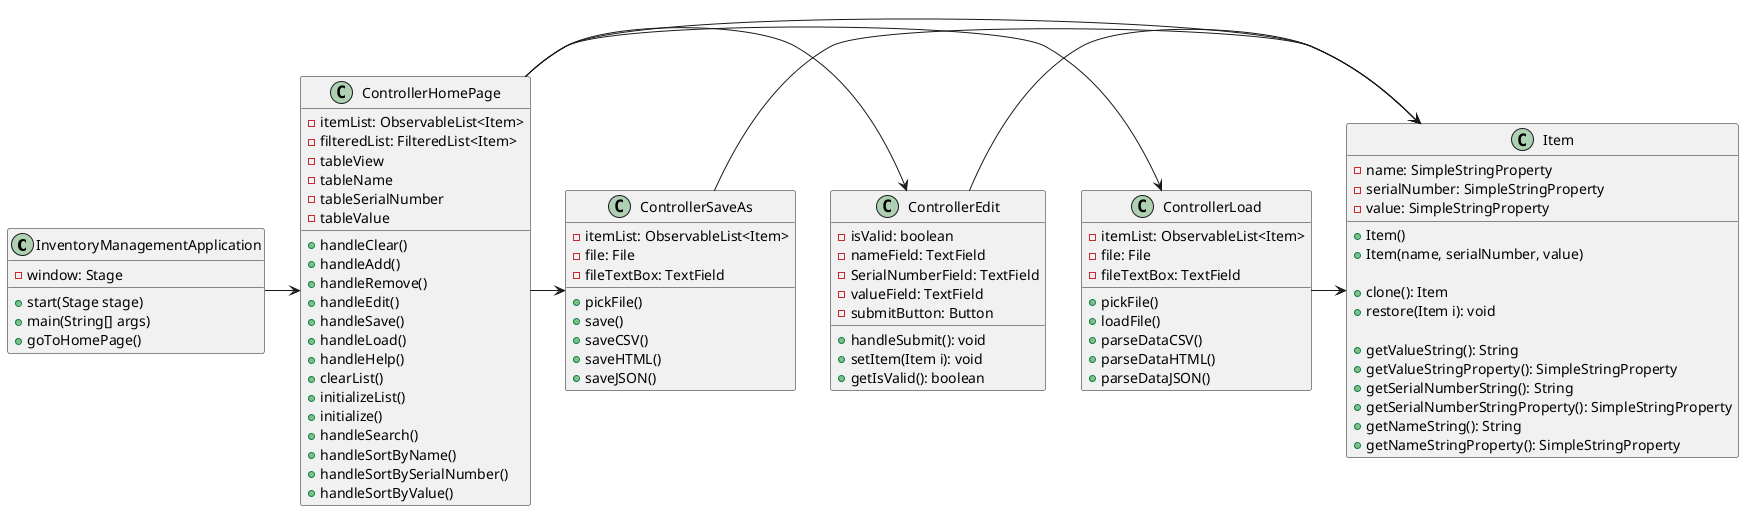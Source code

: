 @startuml

class InventoryManagementApplication {
    -window: Stage

    +start(Stage stage)
    +main(String[] args)
    +goToHomePage()
}

class Item {
    -name: SimpleStringProperty
    -serialNumber: SimpleStringProperty
    -value: SimpleStringProperty

    +Item()
    +Item(name, serialNumber, value)

    +clone(): Item
    +restore(Item i): void

    +getValueString(): String
    +getValueStringProperty(): SimpleStringProperty
    +getSerialNumberString(): String
    +getSerialNumberStringProperty(): SimpleStringProperty
    +getNameString(): String
    +getNameStringProperty(): SimpleStringProperty
}

class ControllerHomePage {
    -itemList: ObservableList<Item>
    -filteredList: FilteredList<Item>
    -tableView
    -tableName
    -tableSerialNumber
    -tableValue

    +handleClear()
    +handleAdd()
    +handleRemove()
    +handleEdit()
    +handleSave()
    +handleLoad()
    +handleHelp()
    +clearList()
    +initializeList()
    +initialize()
    +handleSearch()
    +handleSortByName()
    +handleSortBySerialNumber()
    +handleSortByValue()
}

class ControllerEdit {
    -isValid: boolean
    -nameField: TextField
    -SerialNumberField: TextField
    -valueField: TextField
    -submitButton: Button

    +handleSubmit(): void
    +setItem(Item i): void
    +getIsValid(): boolean
}

class ControllerLoad {
    -itemList: ObservableList<Item>
    -file: File
    -fileTextBox: TextField

    +pickFile()
    +loadFile()
    +parseDataCSV()
    +parseDataHTML()
    +parseDataJSON()
}

class ControllerSaveAs {
    -itemList: ObservableList<Item>
    -file: File
    -fileTextBox: TextField

    +pickFile()
    +save()
    +saveCSV()
    +saveHTML()
    +saveJSON()
}

InventoryManagementApplication -> ControllerHomePage

ControllerHomePage -> ControllerLoad
ControllerHomePage -> ControllerEdit
ControllerHomePage -> ControllerSaveAs

ControllerHomePage -> Item
ControllerEdit -> Item
ControllerSaveAs -> Item
ControllerLoad -> Item


@enduml